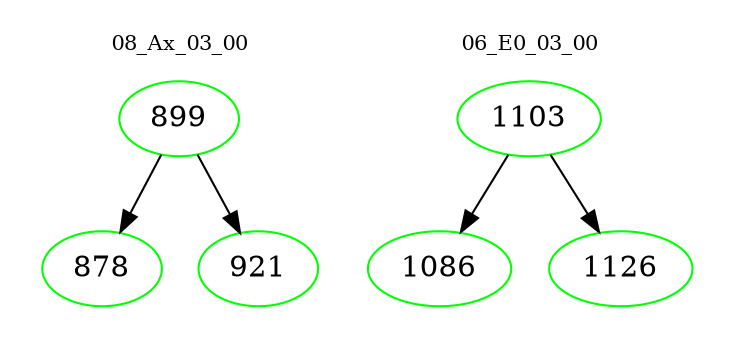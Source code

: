 digraph{
subgraph cluster_0 {
color = white
label = "08_Ax_03_00";
fontsize=10;
T0_899 [label="899", color="green"]
T0_899 -> T0_878 [color="black"]
T0_878 [label="878", color="green"]
T0_899 -> T0_921 [color="black"]
T0_921 [label="921", color="green"]
}
subgraph cluster_1 {
color = white
label = "06_E0_03_00";
fontsize=10;
T1_1103 [label="1103", color="green"]
T1_1103 -> T1_1086 [color="black"]
T1_1086 [label="1086", color="green"]
T1_1103 -> T1_1126 [color="black"]
T1_1126 [label="1126", color="green"]
}
}
